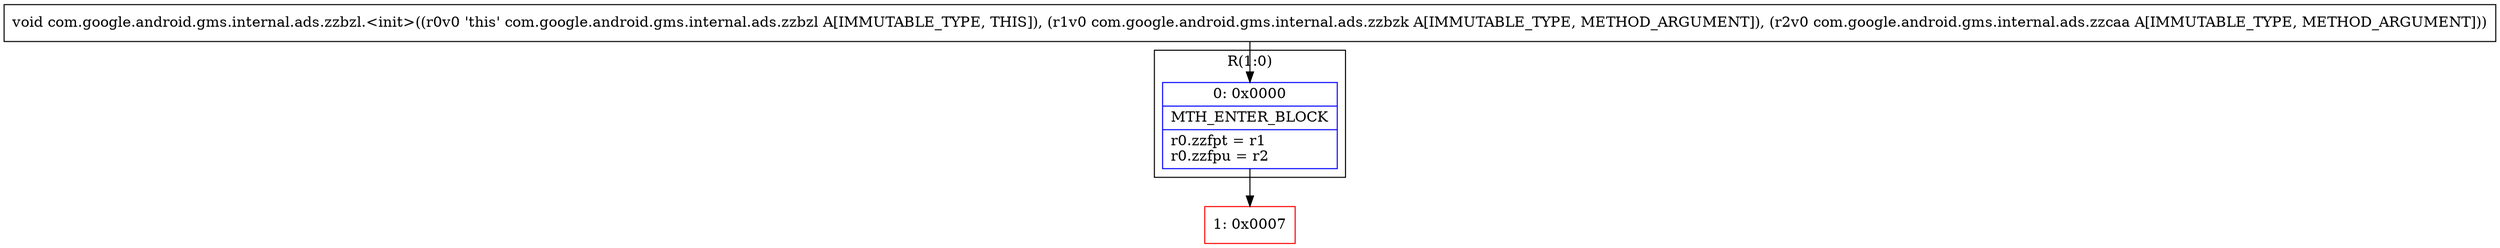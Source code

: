 digraph "CFG forcom.google.android.gms.internal.ads.zzbzl.\<init\>(Lcom\/google\/android\/gms\/internal\/ads\/zzbzk;Lcom\/google\/android\/gms\/internal\/ads\/zzcaa;)V" {
subgraph cluster_Region_487165711 {
label = "R(1:0)";
node [shape=record,color=blue];
Node_0 [shape=record,label="{0\:\ 0x0000|MTH_ENTER_BLOCK\l|r0.zzfpt = r1\lr0.zzfpu = r2\l}"];
}
Node_1 [shape=record,color=red,label="{1\:\ 0x0007}"];
MethodNode[shape=record,label="{void com.google.android.gms.internal.ads.zzbzl.\<init\>((r0v0 'this' com.google.android.gms.internal.ads.zzbzl A[IMMUTABLE_TYPE, THIS]), (r1v0 com.google.android.gms.internal.ads.zzbzk A[IMMUTABLE_TYPE, METHOD_ARGUMENT]), (r2v0 com.google.android.gms.internal.ads.zzcaa A[IMMUTABLE_TYPE, METHOD_ARGUMENT])) }"];
MethodNode -> Node_0;
Node_0 -> Node_1;
}

